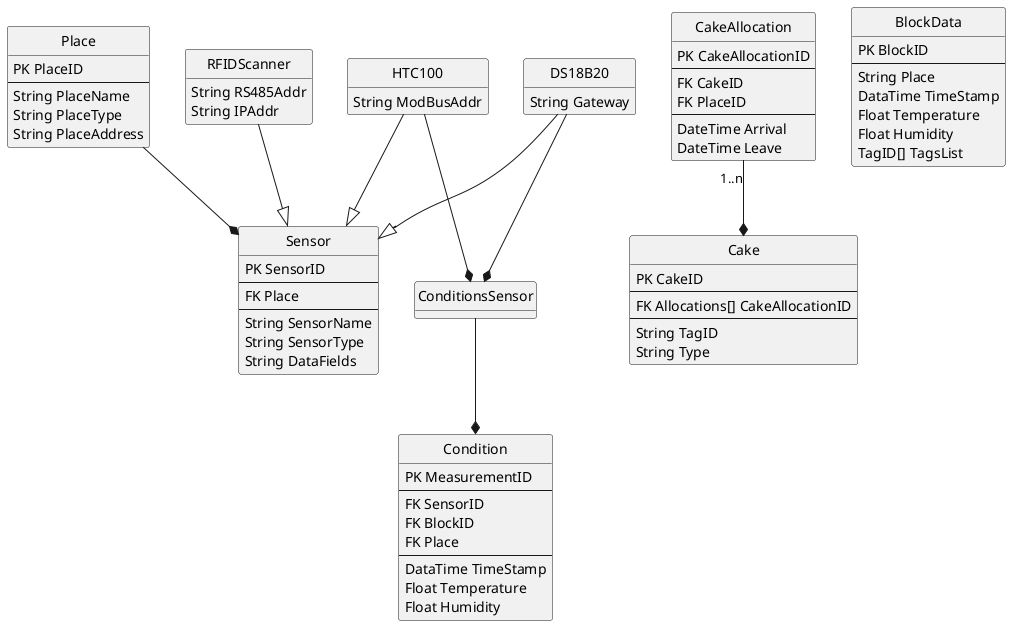 @startuml

'BlockData contains raw data sent from each place every 30 sec for blockchainization
'Conditions table are for data form temp and hum sensors
'Cake table is to track cakes movements

hide class circle
hide class methods

class Place {
  PK PlaceID
  --
  String PlaceName
  String PlaceType
  String PlaceAddress
}

class Sensor {
  PK SensorID
  --
  FK Place
  --
  String SensorName
  String SensorType
  String DataFields
}

Place --* Sensor

class RFIDScanner {
  String RS485Addr
  String IPAddr
}

class HTC100 {
  String ModBusAddr
}

class DS18B20 {
  String Gateway
}

RFIDScanner --|> Sensor
HTC100 --|> Sensor
DS18B20 --|> Sensor

class Condition {
  PK MeasurementID
  --
  FK SensorID
  FK BlockID
  FK Place
  --
  DataTime TimeStamp
  Float Temperature
  Float Humidity
}

class ConditionsSensor {
}

DS18B20 --* ConditionsSensor
HTC100 --* ConditionsSensor
ConditionsSensor --* Condition

class CakeAllocation {
  PK CakeAllocationID
  --
  FK CakeID
  FK PlaceID
  --
  DateTime Arrival
  DateTime Leave
}

class Cake {
  PK CakeID
  --
  FK Allocations[] CakeAllocationID
  --
  String TagID
  String Type
}

CakeAllocation "1..n" --* Cake


'Blockchainization data
class BlockData {
  PK BlockID
  --
  String Place
  DataTime TimeStamp
  Float Temperature
  Float Humidity
  TagID[] TagsList
}

@enduml
